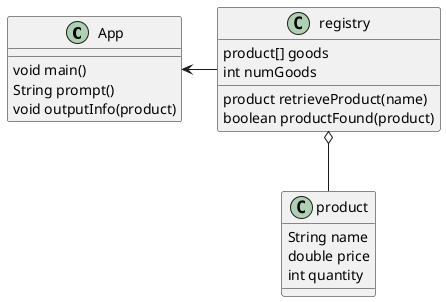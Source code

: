 @startuml
'https://plantuml.com/class-diagram

class App {
void main()
String prompt()
void outputInfo(product)
}

App <- registry
registry o-- product

class registry {
product[] goods
int numGoods

product retrieveProduct(name)
boolean productFound(product)
}

class product {
String name
double price
int quantity
}

@enduml
